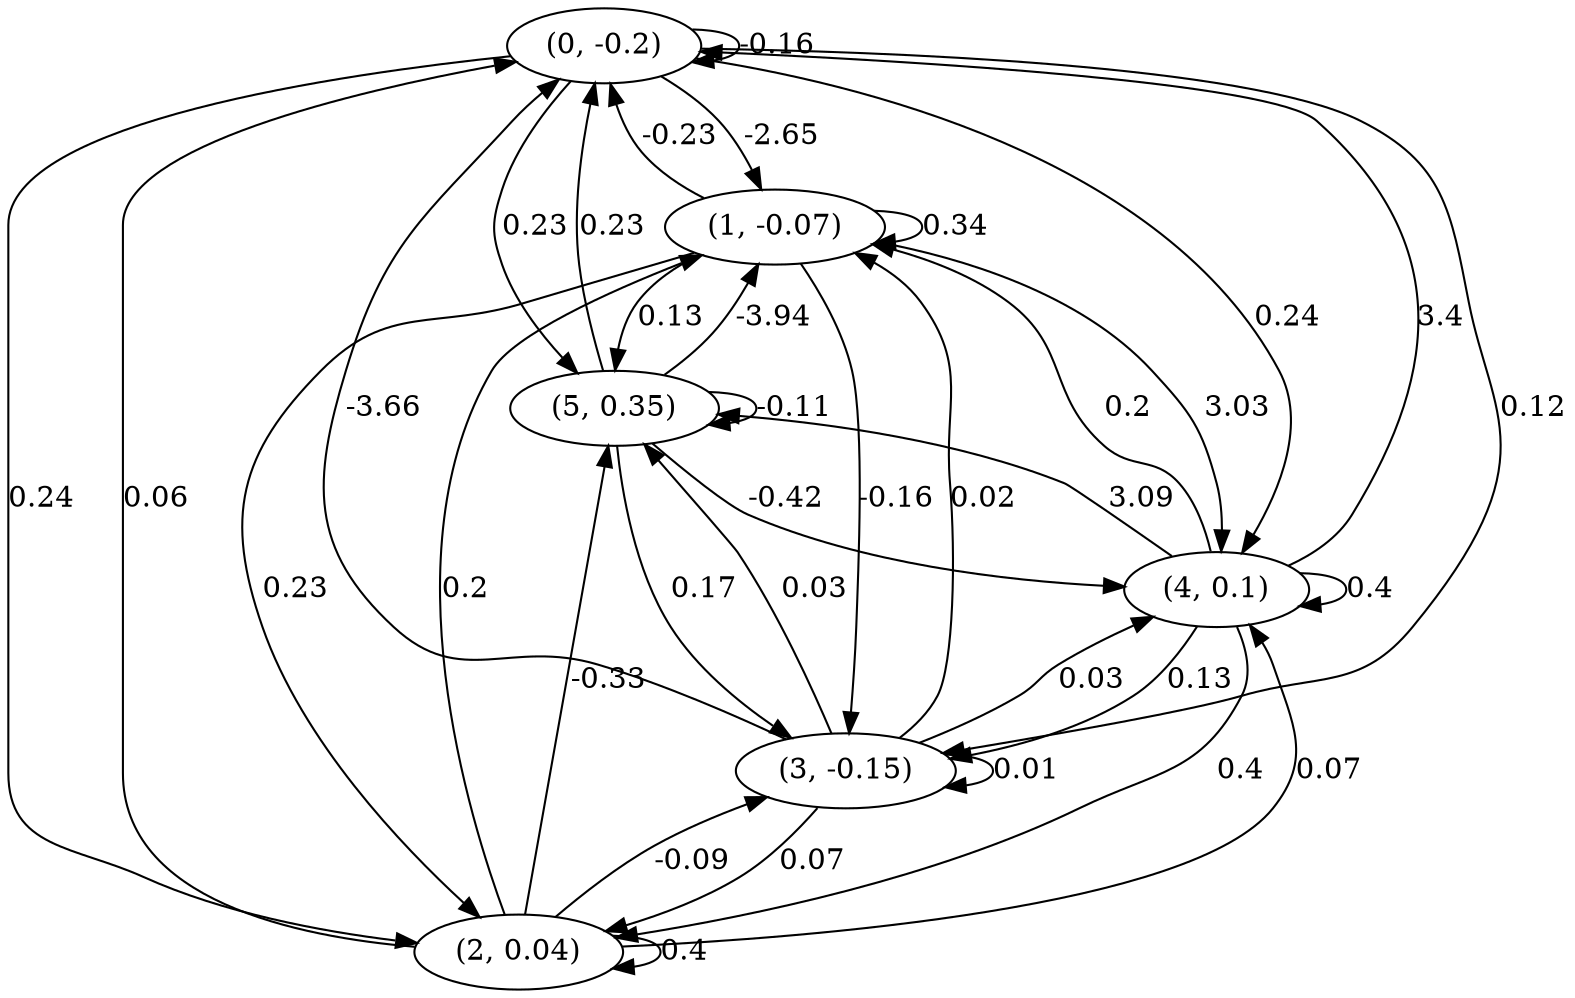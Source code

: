 digraph {
    0 [ label = "(0, -0.2)" ]
    1 [ label = "(1, -0.07)" ]
    2 [ label = "(2, 0.04)" ]
    3 [ label = "(3, -0.15)" ]
    4 [ label = "(4, 0.1)" ]
    5 [ label = "(5, 0.35)" ]
    0 -> 0 [ label = "-0.16" ]
    1 -> 1 [ label = "0.34" ]
    2 -> 2 [ label = "0.4" ]
    3 -> 3 [ label = "0.01" ]
    4 -> 4 [ label = "0.4" ]
    5 -> 5 [ label = "-0.11" ]
    1 -> 0 [ label = "-0.23" ]
    2 -> 0 [ label = "0.06" ]
    3 -> 0 [ label = "-3.66" ]
    4 -> 0 [ label = "3.4" ]
    5 -> 0 [ label = "0.23" ]
    0 -> 1 [ label = "-2.65" ]
    2 -> 1 [ label = "0.2" ]
    3 -> 1 [ label = "0.02" ]
    4 -> 1 [ label = "0.2" ]
    5 -> 1 [ label = "-3.94" ]
    0 -> 2 [ label = "0.24" ]
    1 -> 2 [ label = "0.23" ]
    3 -> 2 [ label = "0.07" ]
    4 -> 2 [ label = "0.4" ]
    0 -> 3 [ label = "0.12" ]
    1 -> 3 [ label = "-0.16" ]
    2 -> 3 [ label = "-0.09" ]
    4 -> 3 [ label = "0.13" ]
    5 -> 3 [ label = "0.17" ]
    0 -> 4 [ label = "0.24" ]
    1 -> 4 [ label = "3.03" ]
    2 -> 4 [ label = "0.07" ]
    3 -> 4 [ label = "0.03" ]
    5 -> 4 [ label = "-0.42" ]
    0 -> 5 [ label = "0.23" ]
    1 -> 5 [ label = "0.13" ]
    2 -> 5 [ label = "-0.33" ]
    3 -> 5 [ label = "0.03" ]
    4 -> 5 [ label = "3.09" ]
}


